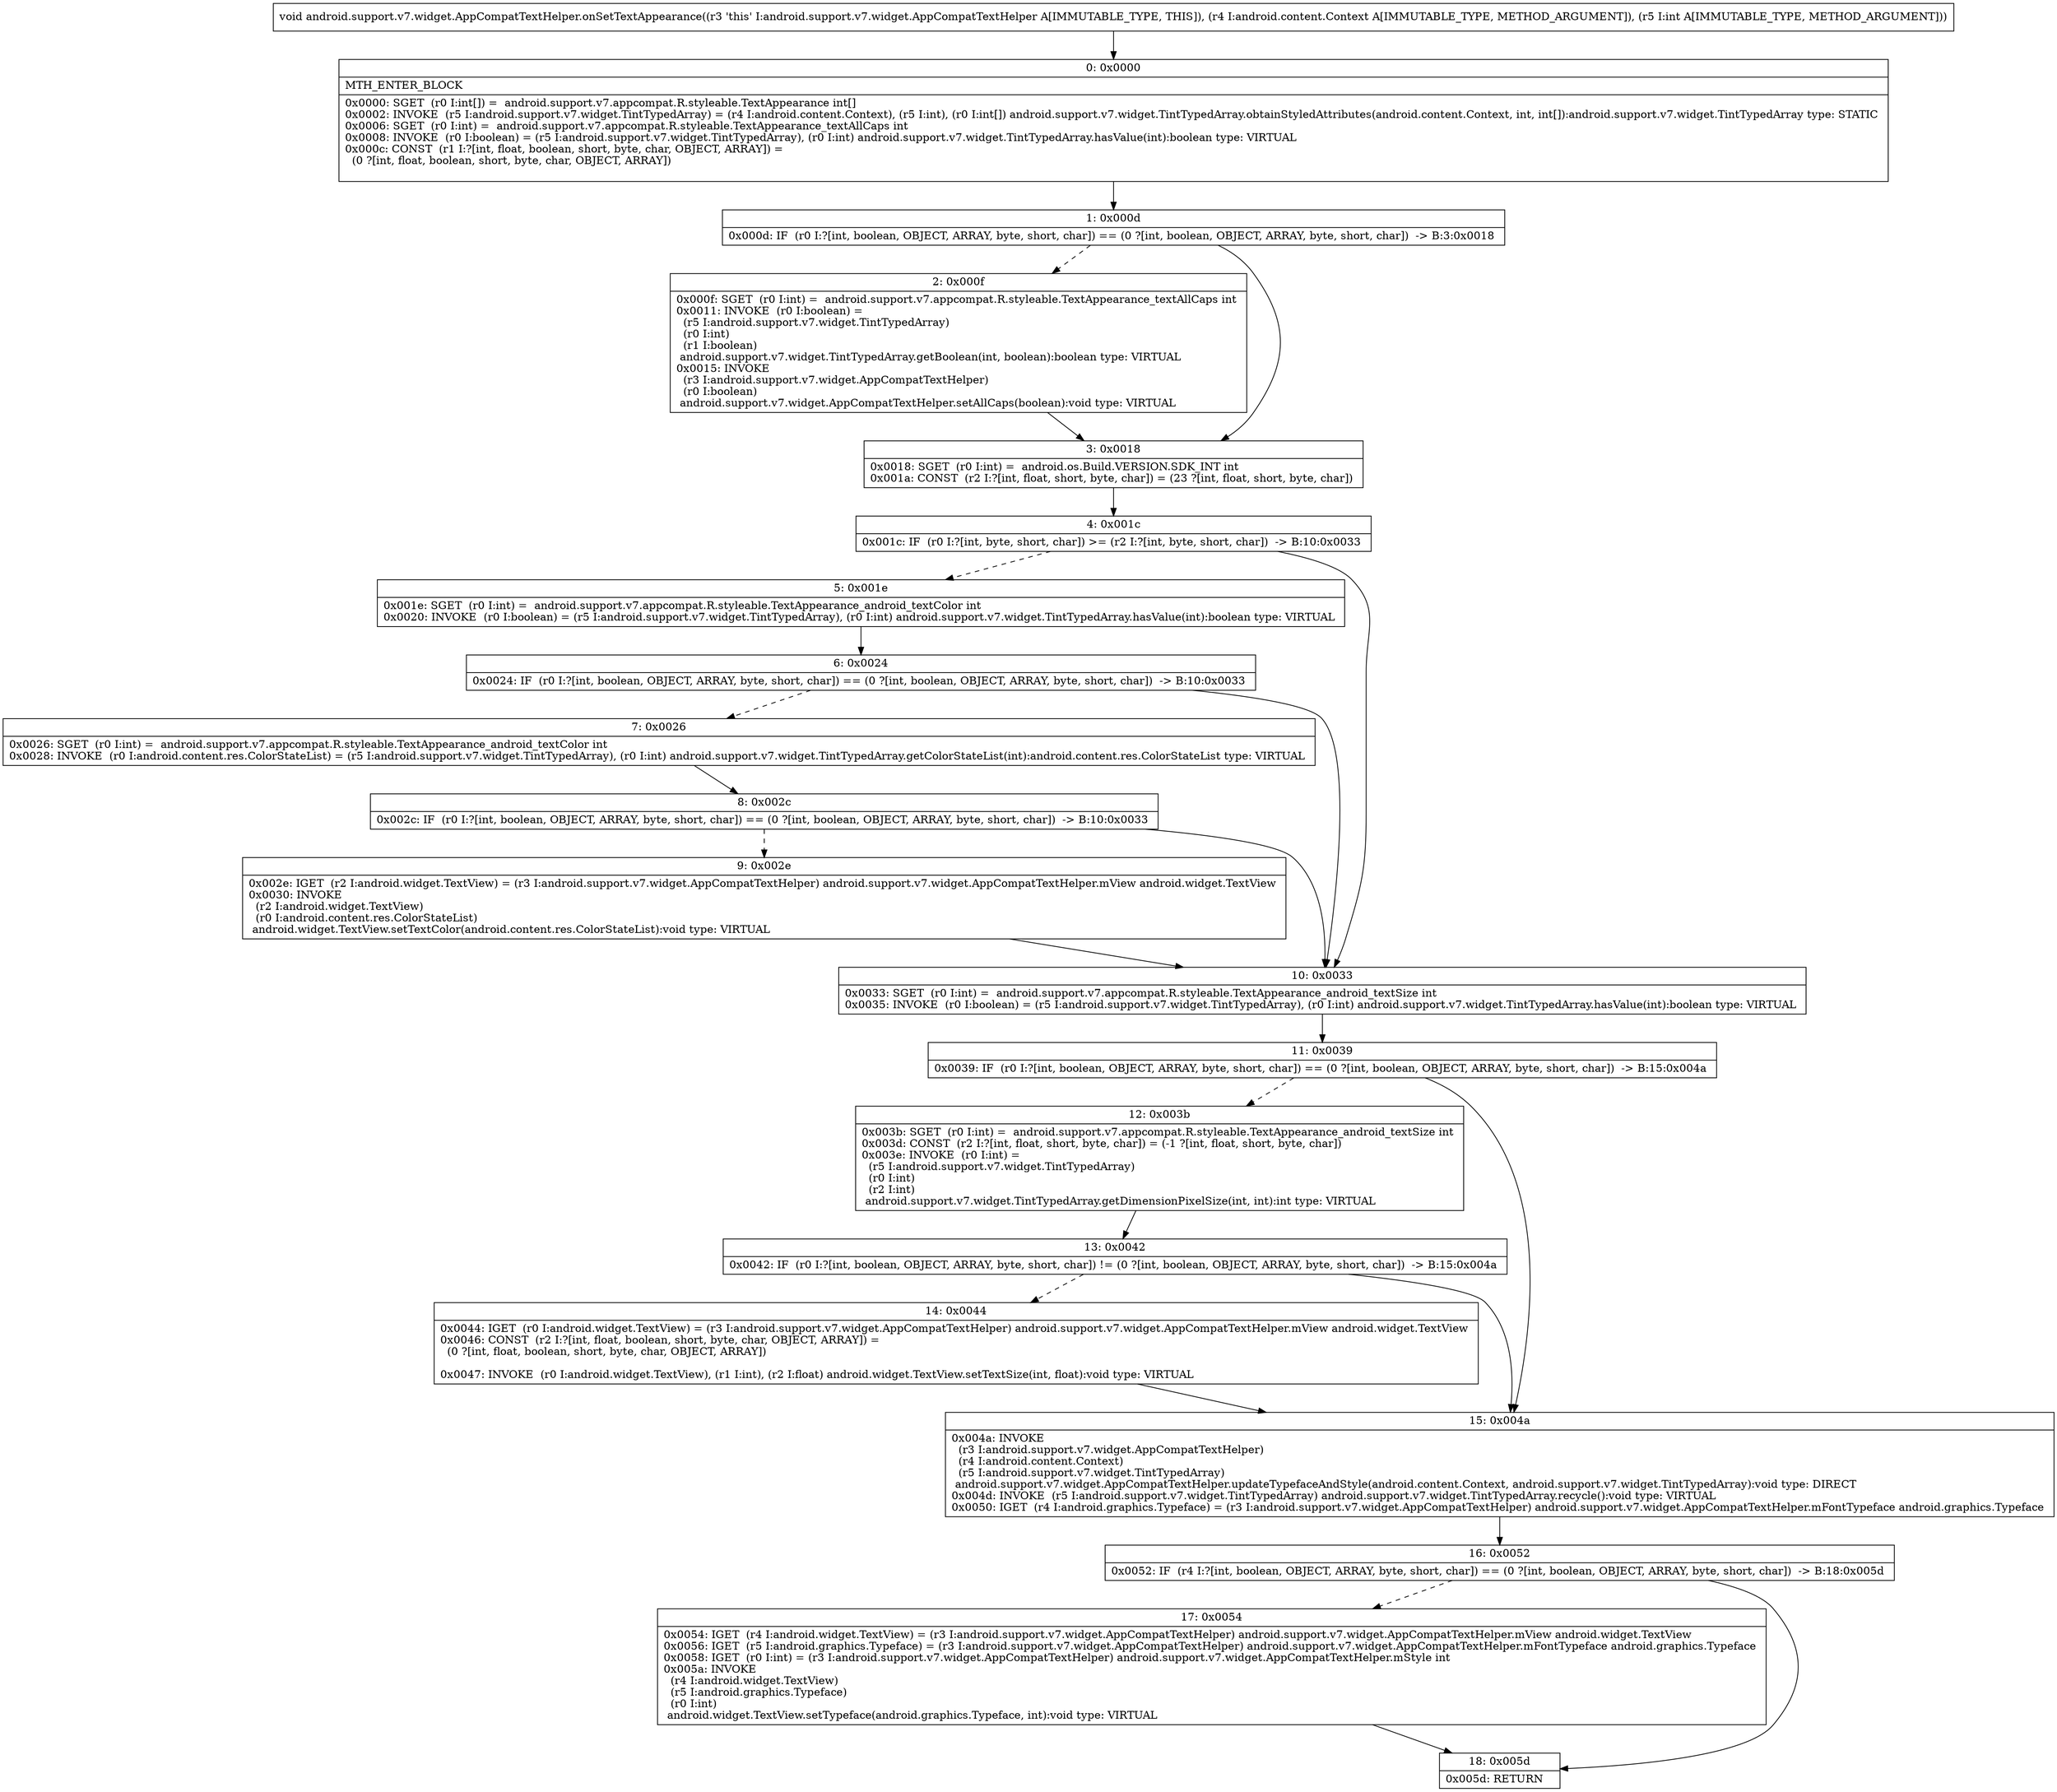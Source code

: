 digraph "CFG forandroid.support.v7.widget.AppCompatTextHelper.onSetTextAppearance(Landroid\/content\/Context;I)V" {
Node_0 [shape=record,label="{0\:\ 0x0000|MTH_ENTER_BLOCK\l|0x0000: SGET  (r0 I:int[]) =  android.support.v7.appcompat.R.styleable.TextAppearance int[] \l0x0002: INVOKE  (r5 I:android.support.v7.widget.TintTypedArray) = (r4 I:android.content.Context), (r5 I:int), (r0 I:int[]) android.support.v7.widget.TintTypedArray.obtainStyledAttributes(android.content.Context, int, int[]):android.support.v7.widget.TintTypedArray type: STATIC \l0x0006: SGET  (r0 I:int) =  android.support.v7.appcompat.R.styleable.TextAppearance_textAllCaps int \l0x0008: INVOKE  (r0 I:boolean) = (r5 I:android.support.v7.widget.TintTypedArray), (r0 I:int) android.support.v7.widget.TintTypedArray.hasValue(int):boolean type: VIRTUAL \l0x000c: CONST  (r1 I:?[int, float, boolean, short, byte, char, OBJECT, ARRAY]) = \l  (0 ?[int, float, boolean, short, byte, char, OBJECT, ARRAY])\l \l}"];
Node_1 [shape=record,label="{1\:\ 0x000d|0x000d: IF  (r0 I:?[int, boolean, OBJECT, ARRAY, byte, short, char]) == (0 ?[int, boolean, OBJECT, ARRAY, byte, short, char])  \-\> B:3:0x0018 \l}"];
Node_2 [shape=record,label="{2\:\ 0x000f|0x000f: SGET  (r0 I:int) =  android.support.v7.appcompat.R.styleable.TextAppearance_textAllCaps int \l0x0011: INVOKE  (r0 I:boolean) = \l  (r5 I:android.support.v7.widget.TintTypedArray)\l  (r0 I:int)\l  (r1 I:boolean)\l android.support.v7.widget.TintTypedArray.getBoolean(int, boolean):boolean type: VIRTUAL \l0x0015: INVOKE  \l  (r3 I:android.support.v7.widget.AppCompatTextHelper)\l  (r0 I:boolean)\l android.support.v7.widget.AppCompatTextHelper.setAllCaps(boolean):void type: VIRTUAL \l}"];
Node_3 [shape=record,label="{3\:\ 0x0018|0x0018: SGET  (r0 I:int) =  android.os.Build.VERSION.SDK_INT int \l0x001a: CONST  (r2 I:?[int, float, short, byte, char]) = (23 ?[int, float, short, byte, char]) \l}"];
Node_4 [shape=record,label="{4\:\ 0x001c|0x001c: IF  (r0 I:?[int, byte, short, char]) \>= (r2 I:?[int, byte, short, char])  \-\> B:10:0x0033 \l}"];
Node_5 [shape=record,label="{5\:\ 0x001e|0x001e: SGET  (r0 I:int) =  android.support.v7.appcompat.R.styleable.TextAppearance_android_textColor int \l0x0020: INVOKE  (r0 I:boolean) = (r5 I:android.support.v7.widget.TintTypedArray), (r0 I:int) android.support.v7.widget.TintTypedArray.hasValue(int):boolean type: VIRTUAL \l}"];
Node_6 [shape=record,label="{6\:\ 0x0024|0x0024: IF  (r0 I:?[int, boolean, OBJECT, ARRAY, byte, short, char]) == (0 ?[int, boolean, OBJECT, ARRAY, byte, short, char])  \-\> B:10:0x0033 \l}"];
Node_7 [shape=record,label="{7\:\ 0x0026|0x0026: SGET  (r0 I:int) =  android.support.v7.appcompat.R.styleable.TextAppearance_android_textColor int \l0x0028: INVOKE  (r0 I:android.content.res.ColorStateList) = (r5 I:android.support.v7.widget.TintTypedArray), (r0 I:int) android.support.v7.widget.TintTypedArray.getColorStateList(int):android.content.res.ColorStateList type: VIRTUAL \l}"];
Node_8 [shape=record,label="{8\:\ 0x002c|0x002c: IF  (r0 I:?[int, boolean, OBJECT, ARRAY, byte, short, char]) == (0 ?[int, boolean, OBJECT, ARRAY, byte, short, char])  \-\> B:10:0x0033 \l}"];
Node_9 [shape=record,label="{9\:\ 0x002e|0x002e: IGET  (r2 I:android.widget.TextView) = (r3 I:android.support.v7.widget.AppCompatTextHelper) android.support.v7.widget.AppCompatTextHelper.mView android.widget.TextView \l0x0030: INVOKE  \l  (r2 I:android.widget.TextView)\l  (r0 I:android.content.res.ColorStateList)\l android.widget.TextView.setTextColor(android.content.res.ColorStateList):void type: VIRTUAL \l}"];
Node_10 [shape=record,label="{10\:\ 0x0033|0x0033: SGET  (r0 I:int) =  android.support.v7.appcompat.R.styleable.TextAppearance_android_textSize int \l0x0035: INVOKE  (r0 I:boolean) = (r5 I:android.support.v7.widget.TintTypedArray), (r0 I:int) android.support.v7.widget.TintTypedArray.hasValue(int):boolean type: VIRTUAL \l}"];
Node_11 [shape=record,label="{11\:\ 0x0039|0x0039: IF  (r0 I:?[int, boolean, OBJECT, ARRAY, byte, short, char]) == (0 ?[int, boolean, OBJECT, ARRAY, byte, short, char])  \-\> B:15:0x004a \l}"];
Node_12 [shape=record,label="{12\:\ 0x003b|0x003b: SGET  (r0 I:int) =  android.support.v7.appcompat.R.styleable.TextAppearance_android_textSize int \l0x003d: CONST  (r2 I:?[int, float, short, byte, char]) = (\-1 ?[int, float, short, byte, char]) \l0x003e: INVOKE  (r0 I:int) = \l  (r5 I:android.support.v7.widget.TintTypedArray)\l  (r0 I:int)\l  (r2 I:int)\l android.support.v7.widget.TintTypedArray.getDimensionPixelSize(int, int):int type: VIRTUAL \l}"];
Node_13 [shape=record,label="{13\:\ 0x0042|0x0042: IF  (r0 I:?[int, boolean, OBJECT, ARRAY, byte, short, char]) != (0 ?[int, boolean, OBJECT, ARRAY, byte, short, char])  \-\> B:15:0x004a \l}"];
Node_14 [shape=record,label="{14\:\ 0x0044|0x0044: IGET  (r0 I:android.widget.TextView) = (r3 I:android.support.v7.widget.AppCompatTextHelper) android.support.v7.widget.AppCompatTextHelper.mView android.widget.TextView \l0x0046: CONST  (r2 I:?[int, float, boolean, short, byte, char, OBJECT, ARRAY]) = \l  (0 ?[int, float, boolean, short, byte, char, OBJECT, ARRAY])\l \l0x0047: INVOKE  (r0 I:android.widget.TextView), (r1 I:int), (r2 I:float) android.widget.TextView.setTextSize(int, float):void type: VIRTUAL \l}"];
Node_15 [shape=record,label="{15\:\ 0x004a|0x004a: INVOKE  \l  (r3 I:android.support.v7.widget.AppCompatTextHelper)\l  (r4 I:android.content.Context)\l  (r5 I:android.support.v7.widget.TintTypedArray)\l android.support.v7.widget.AppCompatTextHelper.updateTypefaceAndStyle(android.content.Context, android.support.v7.widget.TintTypedArray):void type: DIRECT \l0x004d: INVOKE  (r5 I:android.support.v7.widget.TintTypedArray) android.support.v7.widget.TintTypedArray.recycle():void type: VIRTUAL \l0x0050: IGET  (r4 I:android.graphics.Typeface) = (r3 I:android.support.v7.widget.AppCompatTextHelper) android.support.v7.widget.AppCompatTextHelper.mFontTypeface android.graphics.Typeface \l}"];
Node_16 [shape=record,label="{16\:\ 0x0052|0x0052: IF  (r4 I:?[int, boolean, OBJECT, ARRAY, byte, short, char]) == (0 ?[int, boolean, OBJECT, ARRAY, byte, short, char])  \-\> B:18:0x005d \l}"];
Node_17 [shape=record,label="{17\:\ 0x0054|0x0054: IGET  (r4 I:android.widget.TextView) = (r3 I:android.support.v7.widget.AppCompatTextHelper) android.support.v7.widget.AppCompatTextHelper.mView android.widget.TextView \l0x0056: IGET  (r5 I:android.graphics.Typeface) = (r3 I:android.support.v7.widget.AppCompatTextHelper) android.support.v7.widget.AppCompatTextHelper.mFontTypeface android.graphics.Typeface \l0x0058: IGET  (r0 I:int) = (r3 I:android.support.v7.widget.AppCompatTextHelper) android.support.v7.widget.AppCompatTextHelper.mStyle int \l0x005a: INVOKE  \l  (r4 I:android.widget.TextView)\l  (r5 I:android.graphics.Typeface)\l  (r0 I:int)\l android.widget.TextView.setTypeface(android.graphics.Typeface, int):void type: VIRTUAL \l}"];
Node_18 [shape=record,label="{18\:\ 0x005d|0x005d: RETURN   \l}"];
MethodNode[shape=record,label="{void android.support.v7.widget.AppCompatTextHelper.onSetTextAppearance((r3 'this' I:android.support.v7.widget.AppCompatTextHelper A[IMMUTABLE_TYPE, THIS]), (r4 I:android.content.Context A[IMMUTABLE_TYPE, METHOD_ARGUMENT]), (r5 I:int A[IMMUTABLE_TYPE, METHOD_ARGUMENT])) }"];
MethodNode -> Node_0;
Node_0 -> Node_1;
Node_1 -> Node_2[style=dashed];
Node_1 -> Node_3;
Node_2 -> Node_3;
Node_3 -> Node_4;
Node_4 -> Node_5[style=dashed];
Node_4 -> Node_10;
Node_5 -> Node_6;
Node_6 -> Node_7[style=dashed];
Node_6 -> Node_10;
Node_7 -> Node_8;
Node_8 -> Node_9[style=dashed];
Node_8 -> Node_10;
Node_9 -> Node_10;
Node_10 -> Node_11;
Node_11 -> Node_12[style=dashed];
Node_11 -> Node_15;
Node_12 -> Node_13;
Node_13 -> Node_14[style=dashed];
Node_13 -> Node_15;
Node_14 -> Node_15;
Node_15 -> Node_16;
Node_16 -> Node_17[style=dashed];
Node_16 -> Node_18;
Node_17 -> Node_18;
}

